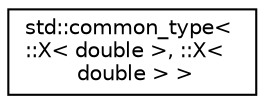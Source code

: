 digraph "Graphical Class Hierarchy"
{
  edge [fontname="Helvetica",fontsize="10",labelfontname="Helvetica",labelfontsize="10"];
  node [fontname="Helvetica",fontsize="10",shape=record];
  rankdir="LR";
  Node0 [label="std::common_type\< \l::X\< double \>, ::X\<\l double \> \>",height=0.2,width=0.4,color="black", fillcolor="white", style="filled",URL="$structstd_1_1common__type_3_01_1_1_x_3_01double_01_4_00_01_1_1_x_3_01double_01_4_01_4.html"];
}
